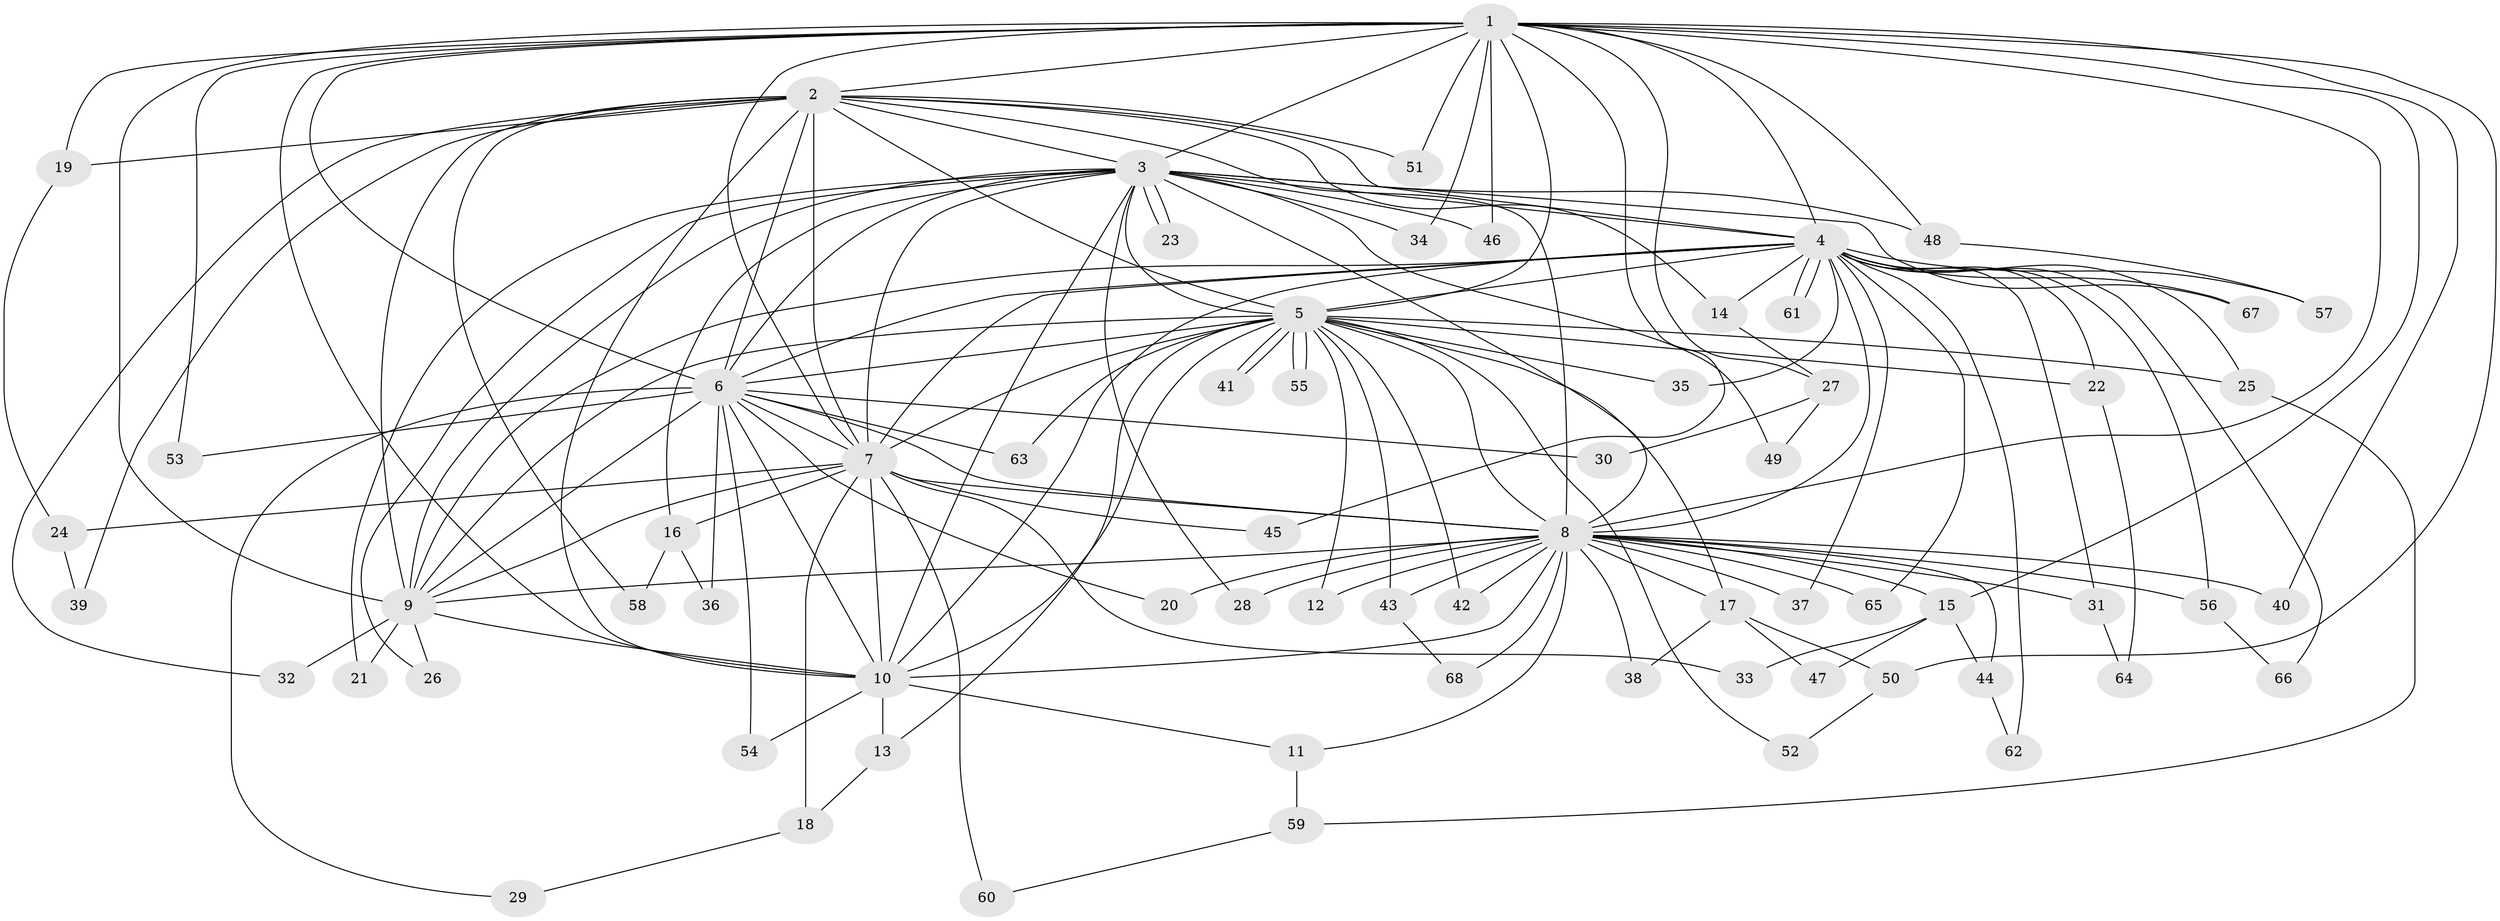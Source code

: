 // coarse degree distribution, {10: 0.025, 8: 0.025, 1: 0.375, 3: 0.075, 2: 0.45, 20: 0.025, 24: 0.025}
// Generated by graph-tools (version 1.1) at 2025/47/03/04/25 21:47:12]
// undirected, 68 vertices, 161 edges
graph export_dot {
graph [start="1"]
  node [color=gray90,style=filled];
  1;
  2;
  3;
  4;
  5;
  6;
  7;
  8;
  9;
  10;
  11;
  12;
  13;
  14;
  15;
  16;
  17;
  18;
  19;
  20;
  21;
  22;
  23;
  24;
  25;
  26;
  27;
  28;
  29;
  30;
  31;
  32;
  33;
  34;
  35;
  36;
  37;
  38;
  39;
  40;
  41;
  42;
  43;
  44;
  45;
  46;
  47;
  48;
  49;
  50;
  51;
  52;
  53;
  54;
  55;
  56;
  57;
  58;
  59;
  60;
  61;
  62;
  63;
  64;
  65;
  66;
  67;
  68;
  1 -- 2;
  1 -- 3;
  1 -- 4;
  1 -- 5;
  1 -- 6;
  1 -- 7;
  1 -- 8;
  1 -- 9;
  1 -- 10;
  1 -- 15;
  1 -- 19;
  1 -- 27;
  1 -- 34;
  1 -- 40;
  1 -- 45;
  1 -- 46;
  1 -- 48;
  1 -- 50;
  1 -- 51;
  1 -- 53;
  2 -- 3;
  2 -- 4;
  2 -- 5;
  2 -- 6;
  2 -- 7;
  2 -- 8;
  2 -- 9;
  2 -- 10;
  2 -- 14;
  2 -- 19;
  2 -- 32;
  2 -- 39;
  2 -- 51;
  2 -- 58;
  3 -- 4;
  3 -- 5;
  3 -- 6;
  3 -- 7;
  3 -- 8;
  3 -- 9;
  3 -- 10;
  3 -- 16;
  3 -- 21;
  3 -- 23;
  3 -- 23;
  3 -- 26;
  3 -- 28;
  3 -- 34;
  3 -- 46;
  3 -- 48;
  3 -- 49;
  3 -- 67;
  4 -- 5;
  4 -- 6;
  4 -- 7;
  4 -- 8;
  4 -- 9;
  4 -- 10;
  4 -- 14;
  4 -- 22;
  4 -- 25;
  4 -- 31;
  4 -- 35;
  4 -- 37;
  4 -- 56;
  4 -- 57;
  4 -- 61;
  4 -- 61;
  4 -- 62;
  4 -- 65;
  4 -- 66;
  4 -- 67;
  5 -- 6;
  5 -- 7;
  5 -- 8;
  5 -- 9;
  5 -- 10;
  5 -- 12;
  5 -- 13;
  5 -- 17;
  5 -- 22;
  5 -- 25;
  5 -- 35;
  5 -- 41;
  5 -- 41;
  5 -- 42;
  5 -- 43;
  5 -- 52;
  5 -- 55;
  5 -- 55;
  5 -- 63;
  6 -- 7;
  6 -- 8;
  6 -- 9;
  6 -- 10;
  6 -- 20;
  6 -- 29;
  6 -- 30;
  6 -- 36;
  6 -- 53;
  6 -- 54;
  6 -- 63;
  7 -- 8;
  7 -- 9;
  7 -- 10;
  7 -- 16;
  7 -- 18;
  7 -- 24;
  7 -- 33;
  7 -- 45;
  7 -- 60;
  8 -- 9;
  8 -- 10;
  8 -- 11;
  8 -- 12;
  8 -- 15;
  8 -- 17;
  8 -- 20;
  8 -- 28;
  8 -- 31;
  8 -- 37;
  8 -- 38;
  8 -- 40;
  8 -- 42;
  8 -- 43;
  8 -- 44;
  8 -- 56;
  8 -- 65;
  8 -- 68;
  9 -- 10;
  9 -- 21;
  9 -- 26;
  9 -- 32;
  10 -- 11;
  10 -- 13;
  10 -- 54;
  11 -- 59;
  13 -- 18;
  14 -- 27;
  15 -- 33;
  15 -- 44;
  15 -- 47;
  16 -- 36;
  16 -- 58;
  17 -- 38;
  17 -- 47;
  17 -- 50;
  18 -- 29;
  19 -- 24;
  22 -- 64;
  24 -- 39;
  25 -- 59;
  27 -- 30;
  27 -- 49;
  31 -- 64;
  43 -- 68;
  44 -- 62;
  48 -- 57;
  50 -- 52;
  56 -- 66;
  59 -- 60;
}
